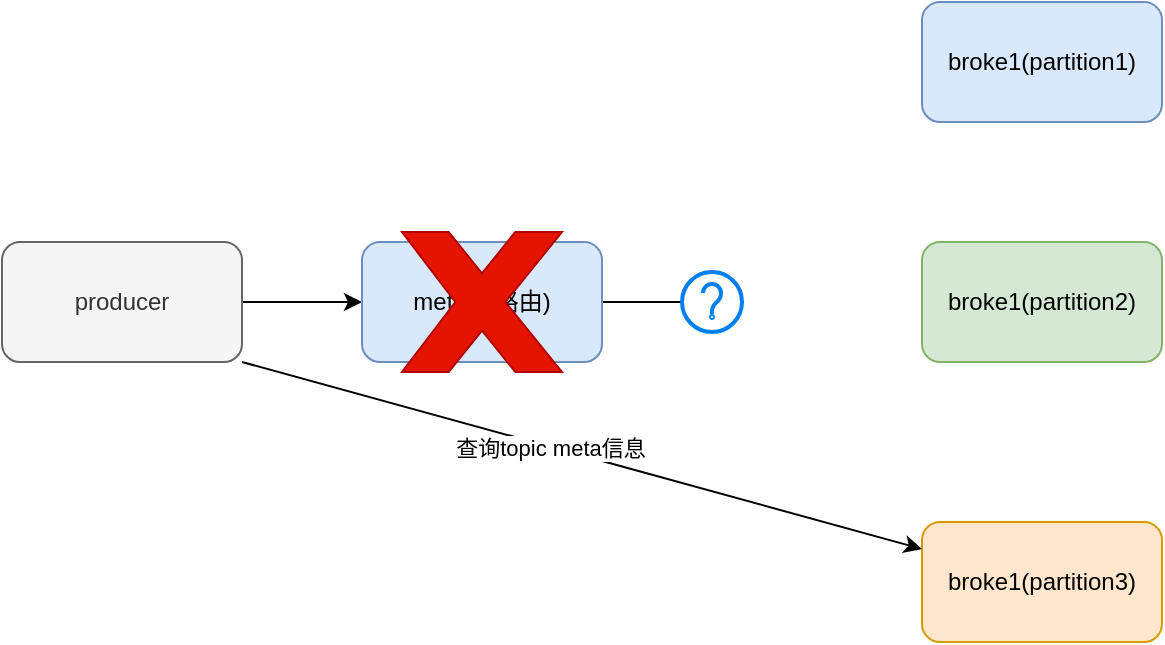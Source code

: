 <mxfile version="20.3.6" type="github">
  <diagram id="kEhjHFDfJqVM96UbAz7r" name="第 1 页">
    <mxGraphModel dx="946" dy="611" grid="1" gridSize="10" guides="1" tooltips="1" connect="1" arrows="1" fold="1" page="1" pageScale="1" pageWidth="827" pageHeight="1169" math="0" shadow="0">
      <root>
        <mxCell id="0" />
        <mxCell id="1" parent="0" />
        <mxCell id="5ZyEI7wJTFy-GON2i29u-1" value="broke1(partition1)" style="rounded=1;whiteSpace=wrap;html=1;fillColor=#dae8fc;strokeColor=#6c8ebf;" vertex="1" parent="1">
          <mxGeometry x="490" y="80" width="120" height="60" as="geometry" />
        </mxCell>
        <mxCell id="5ZyEI7wJTFy-GON2i29u-2" value="broke1(partition3)" style="rounded=1;whiteSpace=wrap;html=1;fillColor=#ffe6cc;strokeColor=#d79b00;" vertex="1" parent="1">
          <mxGeometry x="490" y="340" width="120" height="60" as="geometry" />
        </mxCell>
        <mxCell id="5ZyEI7wJTFy-GON2i29u-3" value="broke1(partition2)" style="rounded=1;whiteSpace=wrap;html=1;fillColor=#d5e8d4;strokeColor=#82b366;" vertex="1" parent="1">
          <mxGeometry x="490" y="200" width="120" height="60" as="geometry" />
        </mxCell>
        <mxCell id="5ZyEI7wJTFy-GON2i29u-8" style="edgeStyle=none;rounded=0;orthogonalLoop=1;jettySize=auto;html=1;entryX=0;entryY=0.5;entryDx=0;entryDy=0;" edge="1" parent="1" source="5ZyEI7wJTFy-GON2i29u-4" target="5ZyEI7wJTFy-GON2i29u-7">
          <mxGeometry relative="1" as="geometry" />
        </mxCell>
        <mxCell id="5ZyEI7wJTFy-GON2i29u-14" style="edgeStyle=none;rounded=0;orthogonalLoop=1;jettySize=auto;html=1;exitX=1;exitY=1;exitDx=0;exitDy=0;" edge="1" parent="1" source="5ZyEI7wJTFy-GON2i29u-4" target="5ZyEI7wJTFy-GON2i29u-2">
          <mxGeometry relative="1" as="geometry" />
        </mxCell>
        <mxCell id="5ZyEI7wJTFy-GON2i29u-15" value="查询topic meta信息" style="edgeLabel;html=1;align=center;verticalAlign=middle;resizable=0;points=[];" vertex="1" connectable="0" parent="5ZyEI7wJTFy-GON2i29u-14">
          <mxGeometry x="-0.095" relative="1" as="geometry">
            <mxPoint as="offset" />
          </mxGeometry>
        </mxCell>
        <mxCell id="5ZyEI7wJTFy-GON2i29u-4" value="producer" style="rounded=1;whiteSpace=wrap;html=1;fillColor=#f5f5f5;strokeColor=#666666;fontColor=#333333;" vertex="1" parent="1">
          <mxGeometry x="30" y="200" width="120" height="60" as="geometry" />
        </mxCell>
        <mxCell id="5ZyEI7wJTFy-GON2i29u-11" style="edgeStyle=none;rounded=0;orthogonalLoop=1;jettySize=auto;html=1;" edge="1" parent="1" source="5ZyEI7wJTFy-GON2i29u-7">
          <mxGeometry relative="1" as="geometry">
            <mxPoint x="390" y="230" as="targetPoint" />
          </mxGeometry>
        </mxCell>
        <mxCell id="5ZyEI7wJTFy-GON2i29u-7" value="metata(路由)" style="rounded=1;whiteSpace=wrap;html=1;fillColor=#dae8fc;strokeColor=#6c8ebf;" vertex="1" parent="1">
          <mxGeometry x="210" y="200" width="120" height="60" as="geometry" />
        </mxCell>
        <mxCell id="5ZyEI7wJTFy-GON2i29u-12" value="" style="verticalLabelPosition=bottom;verticalAlign=top;html=1;shape=mxgraph.basic.x;fillColor=#e51400;fontColor=#ffffff;strokeColor=#B20000;" vertex="1" parent="1">
          <mxGeometry x="230" y="195" width="80" height="70" as="geometry" />
        </mxCell>
        <mxCell id="5ZyEI7wJTFy-GON2i29u-13" value="" style="html=1;verticalLabelPosition=bottom;align=center;labelBackgroundColor=#ffffff;verticalAlign=top;strokeWidth=2;strokeColor=#0080F0;shadow=0;dashed=0;shape=mxgraph.ios7.icons.help;" vertex="1" parent="1">
          <mxGeometry x="370" y="215" width="30" height="30" as="geometry" />
        </mxCell>
      </root>
    </mxGraphModel>
  </diagram>
</mxfile>
